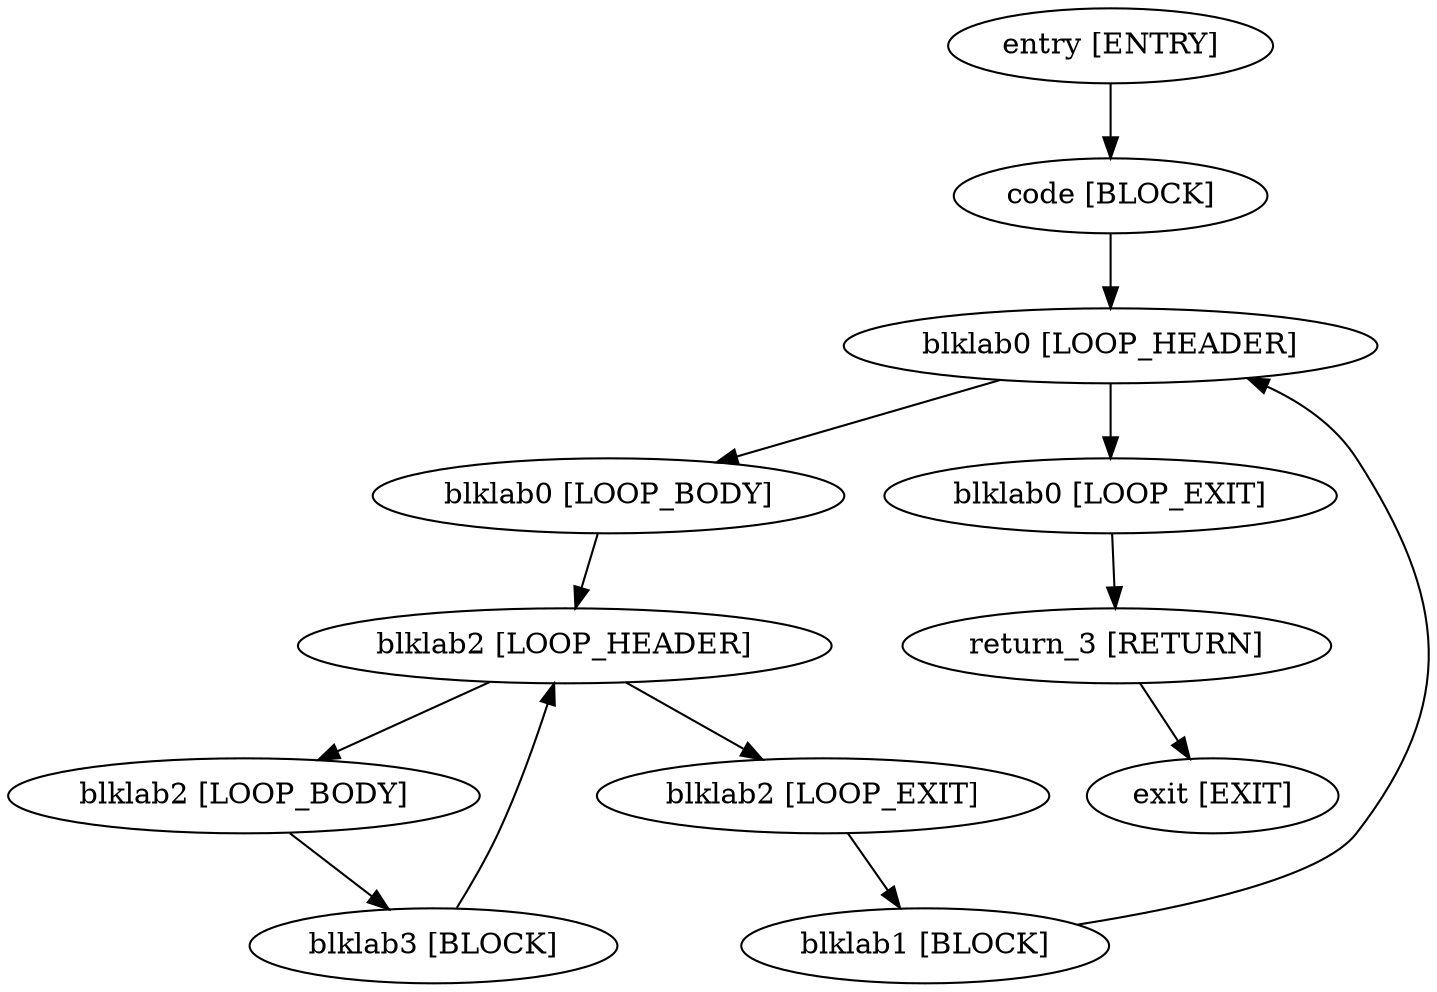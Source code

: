 digraph f{
"entry [ENTRY]"->"code [BLOCK]";
"code [BLOCK]"->"blklab0 [LOOP_HEADER]";
"blklab0 [LOOP_HEADER]"->"blklab0 [LOOP_BODY]";
"blklab0 [LOOP_HEADER]"->"blklab0 [LOOP_EXIT]";
"blklab0 [LOOP_BODY]"->"blklab2 [LOOP_HEADER]";
"blklab0 [LOOP_EXIT]"->"return_3 [RETURN]";
"blklab2 [LOOP_HEADER]"->"blklab2 [LOOP_BODY]";
"blklab2 [LOOP_HEADER]"->"blklab2 [LOOP_EXIT]";
"blklab2 [LOOP_BODY]"->"blklab3 [BLOCK]";
"blklab2 [LOOP_EXIT]"->"blklab1 [BLOCK]";
"blklab3 [BLOCK]"->"blklab2 [LOOP_HEADER]";
"blklab1 [BLOCK]"->"blklab0 [LOOP_HEADER]";
"return_3 [RETURN]"->"exit [EXIT]";

}
